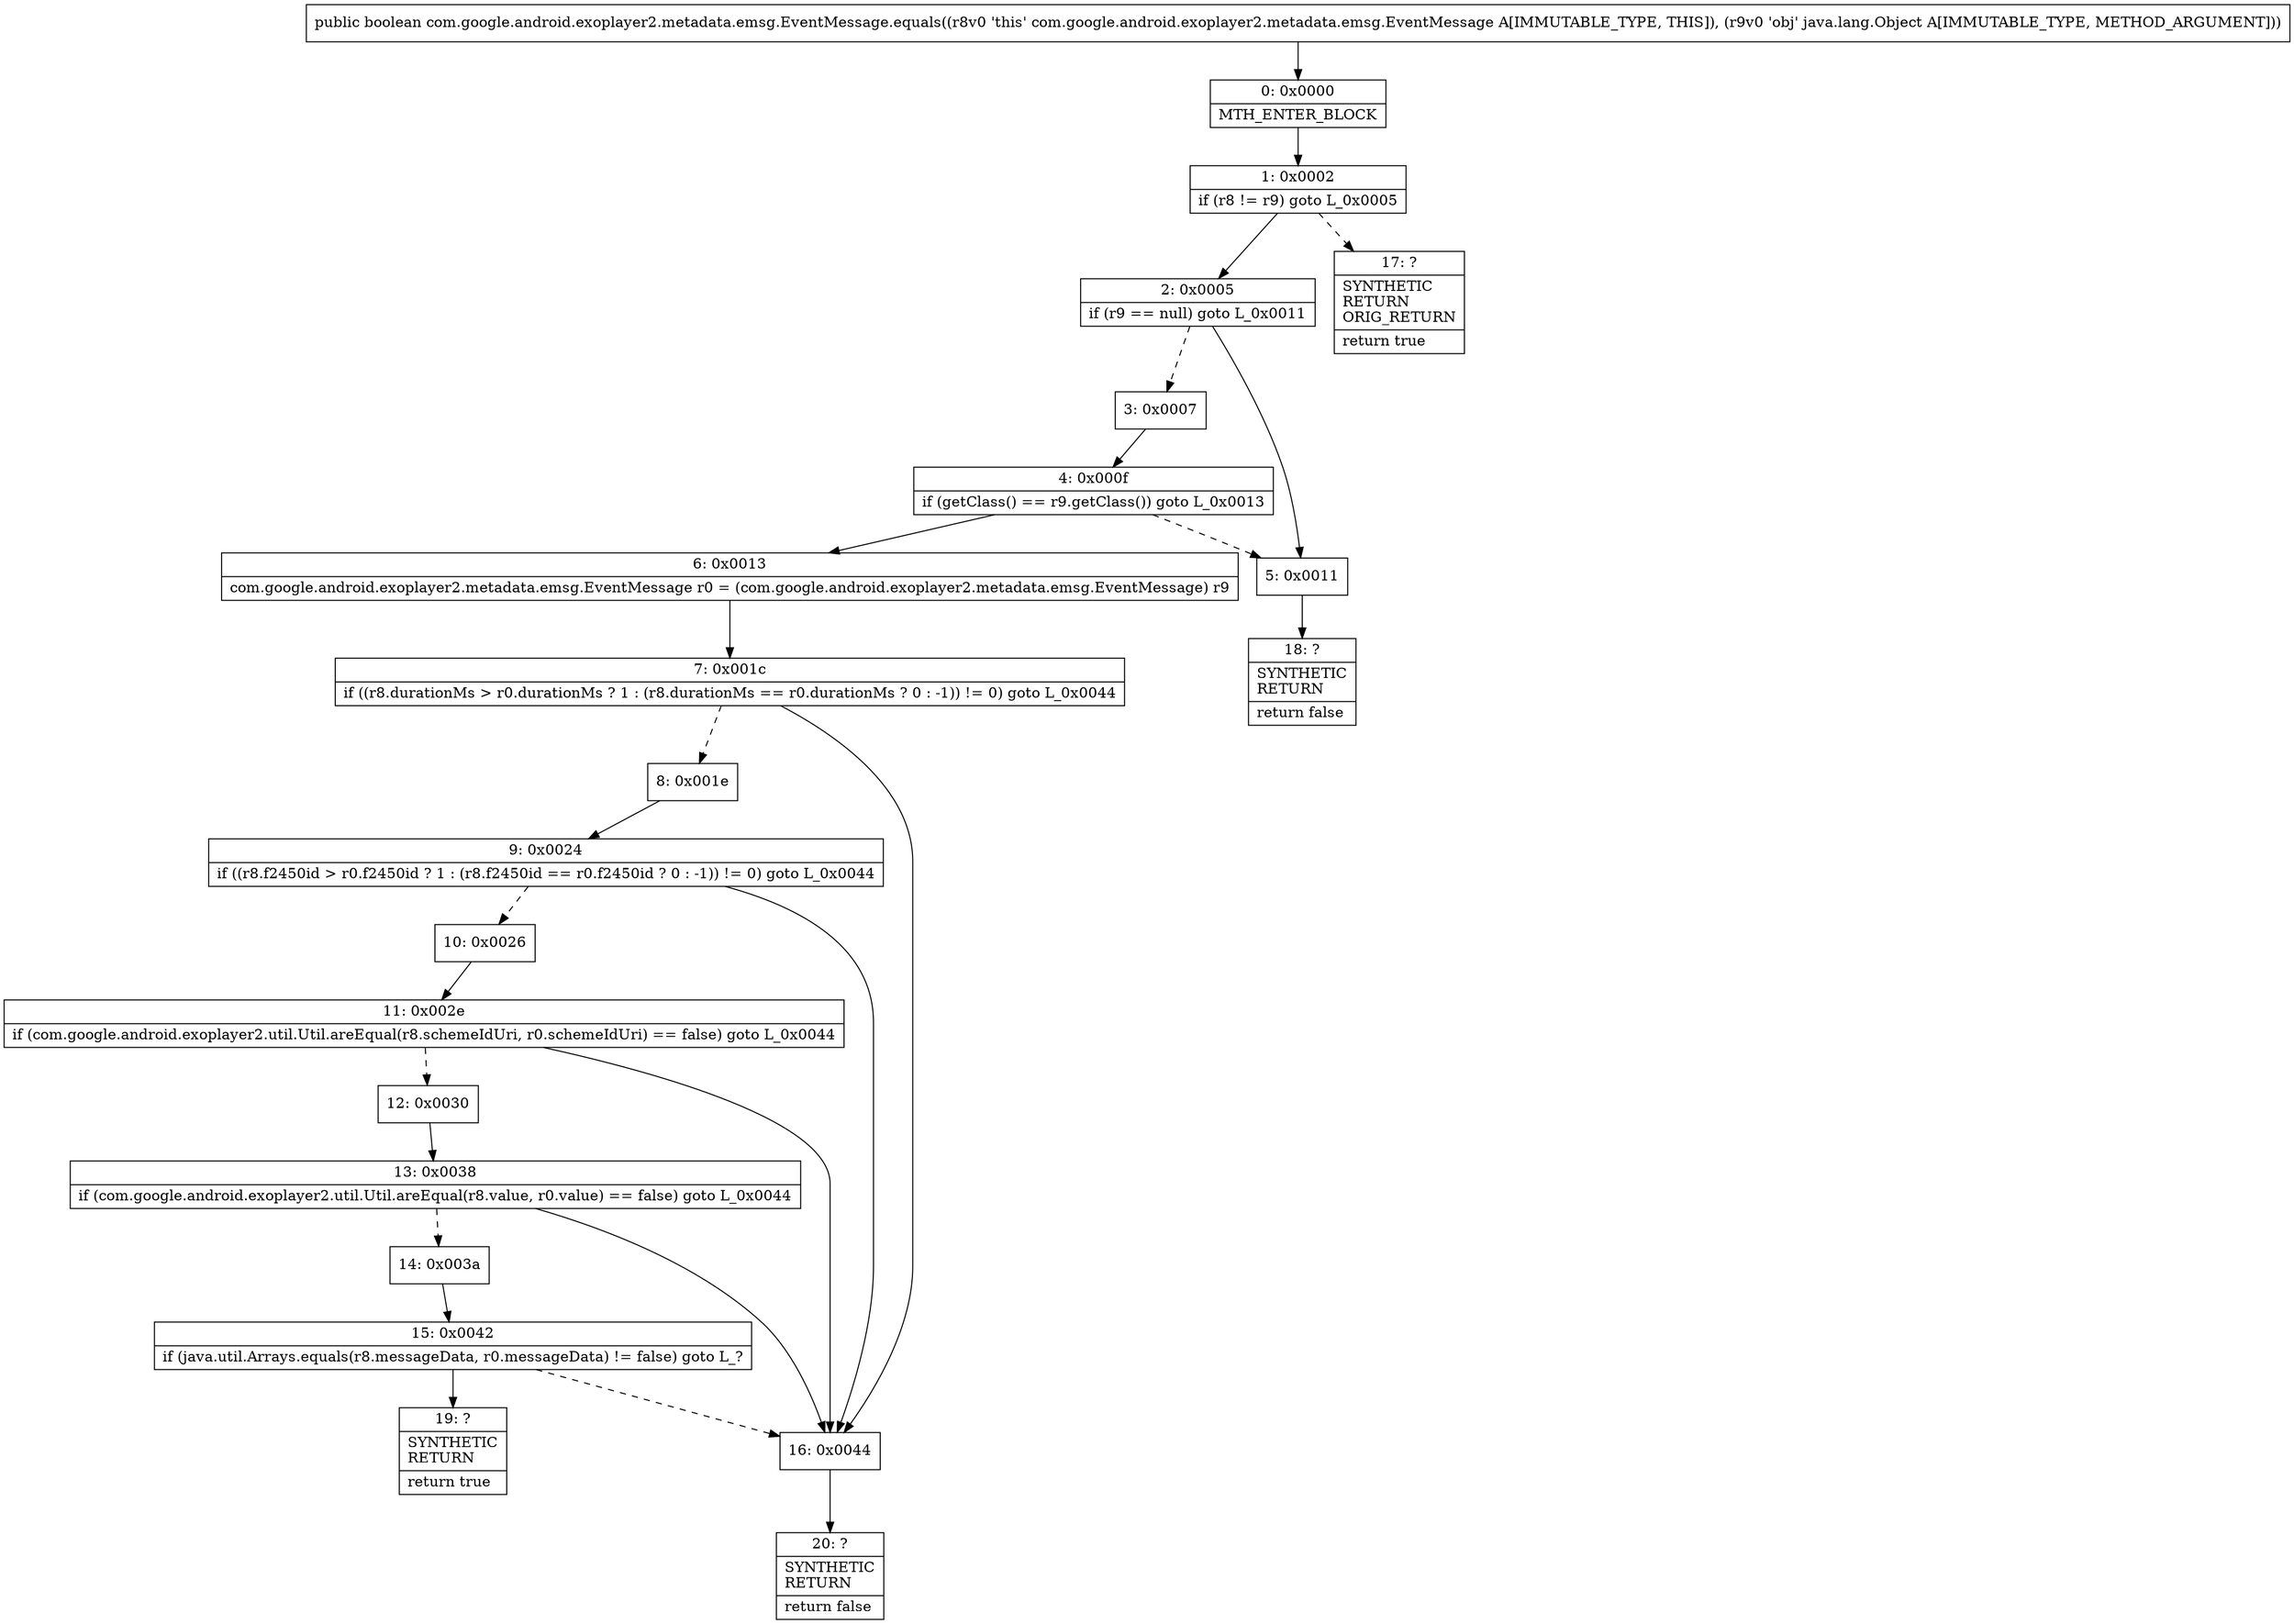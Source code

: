 digraph "CFG forcom.google.android.exoplayer2.metadata.emsg.EventMessage.equals(Ljava\/lang\/Object;)Z" {
Node_0 [shape=record,label="{0\:\ 0x0000|MTH_ENTER_BLOCK\l}"];
Node_1 [shape=record,label="{1\:\ 0x0002|if (r8 != r9) goto L_0x0005\l}"];
Node_2 [shape=record,label="{2\:\ 0x0005|if (r9 == null) goto L_0x0011\l}"];
Node_3 [shape=record,label="{3\:\ 0x0007}"];
Node_4 [shape=record,label="{4\:\ 0x000f|if (getClass() == r9.getClass()) goto L_0x0013\l}"];
Node_5 [shape=record,label="{5\:\ 0x0011}"];
Node_6 [shape=record,label="{6\:\ 0x0013|com.google.android.exoplayer2.metadata.emsg.EventMessage r0 = (com.google.android.exoplayer2.metadata.emsg.EventMessage) r9\l}"];
Node_7 [shape=record,label="{7\:\ 0x001c|if ((r8.durationMs \> r0.durationMs ? 1 : (r8.durationMs == r0.durationMs ? 0 : \-1)) != 0) goto L_0x0044\l}"];
Node_8 [shape=record,label="{8\:\ 0x001e}"];
Node_9 [shape=record,label="{9\:\ 0x0024|if ((r8.f2450id \> r0.f2450id ? 1 : (r8.f2450id == r0.f2450id ? 0 : \-1)) != 0) goto L_0x0044\l}"];
Node_10 [shape=record,label="{10\:\ 0x0026}"];
Node_11 [shape=record,label="{11\:\ 0x002e|if (com.google.android.exoplayer2.util.Util.areEqual(r8.schemeIdUri, r0.schemeIdUri) == false) goto L_0x0044\l}"];
Node_12 [shape=record,label="{12\:\ 0x0030}"];
Node_13 [shape=record,label="{13\:\ 0x0038|if (com.google.android.exoplayer2.util.Util.areEqual(r8.value, r0.value) == false) goto L_0x0044\l}"];
Node_14 [shape=record,label="{14\:\ 0x003a}"];
Node_15 [shape=record,label="{15\:\ 0x0042|if (java.util.Arrays.equals(r8.messageData, r0.messageData) != false) goto L_?\l}"];
Node_16 [shape=record,label="{16\:\ 0x0044}"];
Node_17 [shape=record,label="{17\:\ ?|SYNTHETIC\lRETURN\lORIG_RETURN\l|return true\l}"];
Node_18 [shape=record,label="{18\:\ ?|SYNTHETIC\lRETURN\l|return false\l}"];
Node_19 [shape=record,label="{19\:\ ?|SYNTHETIC\lRETURN\l|return true\l}"];
Node_20 [shape=record,label="{20\:\ ?|SYNTHETIC\lRETURN\l|return false\l}"];
MethodNode[shape=record,label="{public boolean com.google.android.exoplayer2.metadata.emsg.EventMessage.equals((r8v0 'this' com.google.android.exoplayer2.metadata.emsg.EventMessage A[IMMUTABLE_TYPE, THIS]), (r9v0 'obj' java.lang.Object A[IMMUTABLE_TYPE, METHOD_ARGUMENT])) }"];
MethodNode -> Node_0;
Node_0 -> Node_1;
Node_1 -> Node_2;
Node_1 -> Node_17[style=dashed];
Node_2 -> Node_3[style=dashed];
Node_2 -> Node_5;
Node_3 -> Node_4;
Node_4 -> Node_5[style=dashed];
Node_4 -> Node_6;
Node_5 -> Node_18;
Node_6 -> Node_7;
Node_7 -> Node_8[style=dashed];
Node_7 -> Node_16;
Node_8 -> Node_9;
Node_9 -> Node_10[style=dashed];
Node_9 -> Node_16;
Node_10 -> Node_11;
Node_11 -> Node_12[style=dashed];
Node_11 -> Node_16;
Node_12 -> Node_13;
Node_13 -> Node_14[style=dashed];
Node_13 -> Node_16;
Node_14 -> Node_15;
Node_15 -> Node_16[style=dashed];
Node_15 -> Node_19;
Node_16 -> Node_20;
}

